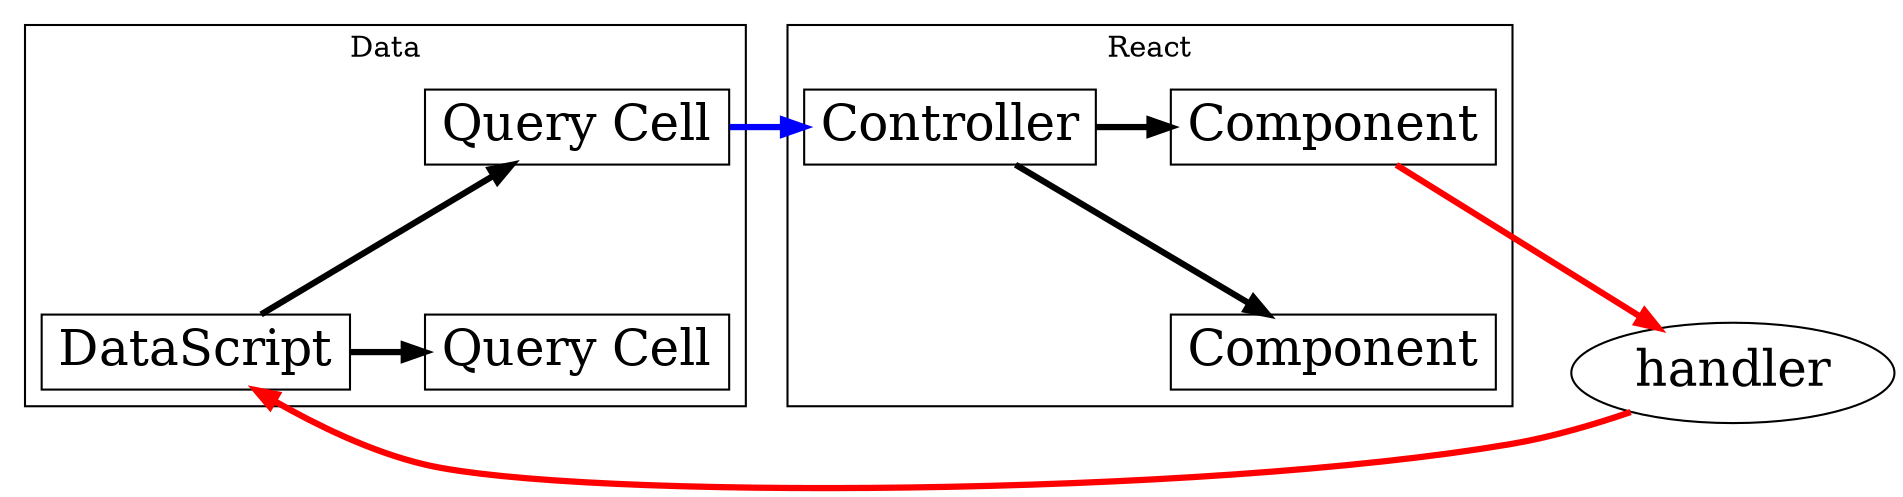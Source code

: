 digraph fe {
    rankdir=LR;
    graph [nodesep=1];
    node [fontsize=24];
    edge [penwidth=3];

    subgraph cluster_data {
        label="Data";

        db [shape=box label="DataScript"];
        q1, q2 [shape=box label="Query Cell"];
        
        db -> {q1 q2};
    }

    subgraph cluster_react {
        label="React";

        ctrl [shape=box label="Controller"];
        c1, c2 [shape=box label="Component"];

        ctrl -> {c1 c2};
    }
    
    q2 -> ctrl [color=blue];

    c2 -> handler [color=red];
    handler -> db [color=red];
}
